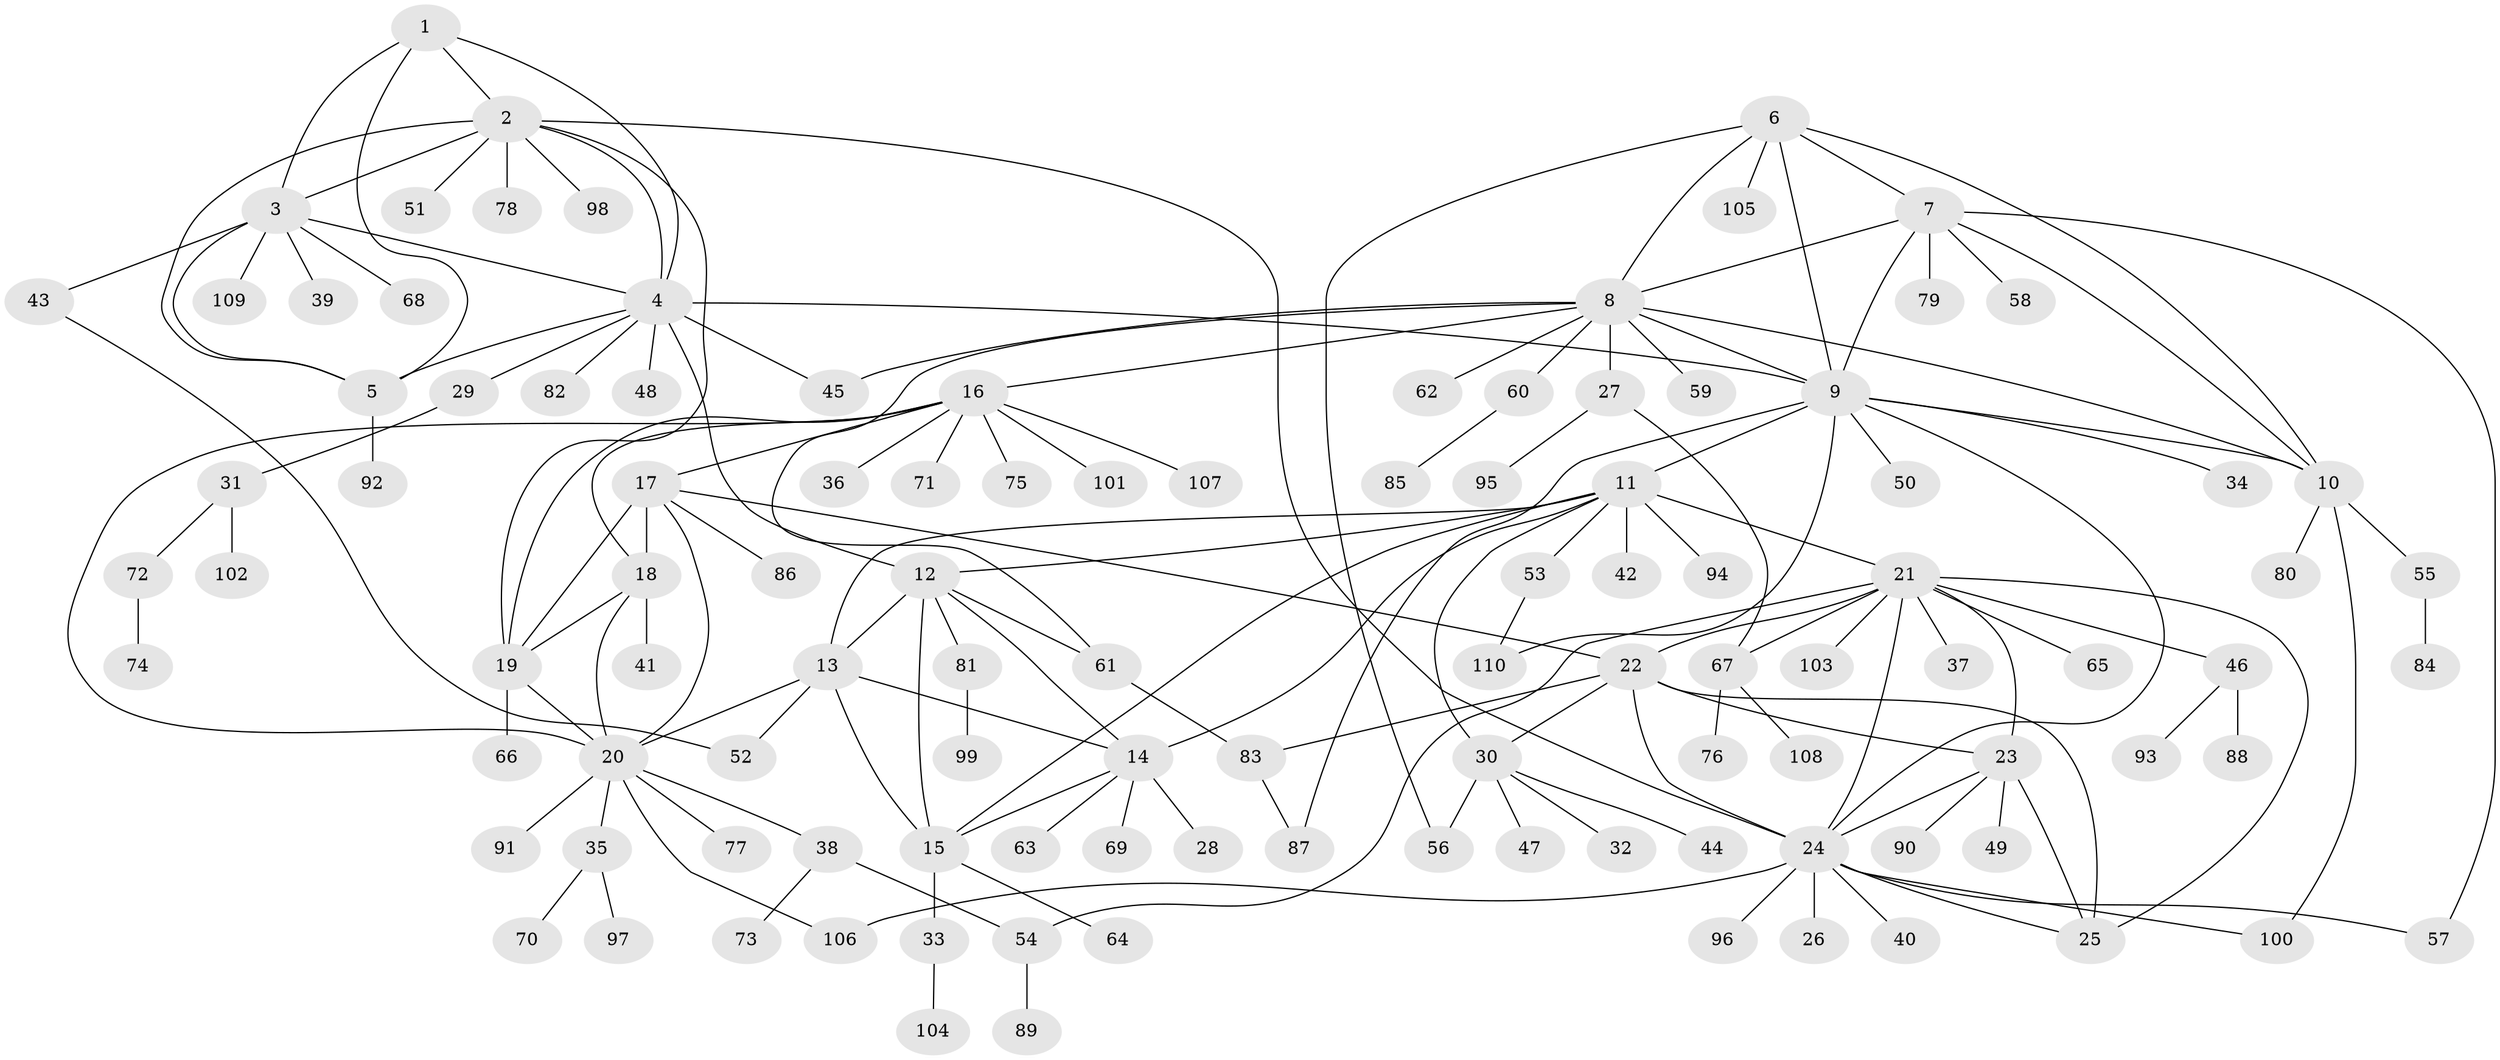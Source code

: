 // coarse degree distribution, {4: 0.03896103896103896, 9: 0.025974025974025976, 8: 0.025974025974025976, 10: 0.012987012987012988, 5: 0.012987012987012988, 12: 0.012987012987012988, 11: 0.012987012987012988, 19: 0.012987012987012988, 3: 0.06493506493506493, 17: 0.012987012987012988, 1: 0.6363636363636364, 2: 0.12987012987012986}
// Generated by graph-tools (version 1.1) at 2025/19/03/04/25 18:19:34]
// undirected, 110 vertices, 158 edges
graph export_dot {
graph [start="1"]
  node [color=gray90,style=filled];
  1;
  2;
  3;
  4;
  5;
  6;
  7;
  8;
  9;
  10;
  11;
  12;
  13;
  14;
  15;
  16;
  17;
  18;
  19;
  20;
  21;
  22;
  23;
  24;
  25;
  26;
  27;
  28;
  29;
  30;
  31;
  32;
  33;
  34;
  35;
  36;
  37;
  38;
  39;
  40;
  41;
  42;
  43;
  44;
  45;
  46;
  47;
  48;
  49;
  50;
  51;
  52;
  53;
  54;
  55;
  56;
  57;
  58;
  59;
  60;
  61;
  62;
  63;
  64;
  65;
  66;
  67;
  68;
  69;
  70;
  71;
  72;
  73;
  74;
  75;
  76;
  77;
  78;
  79;
  80;
  81;
  82;
  83;
  84;
  85;
  86;
  87;
  88;
  89;
  90;
  91;
  92;
  93;
  94;
  95;
  96;
  97;
  98;
  99;
  100;
  101;
  102;
  103;
  104;
  105;
  106;
  107;
  108;
  109;
  110;
  1 -- 2;
  1 -- 3;
  1 -- 4;
  1 -- 5;
  2 -- 3;
  2 -- 4;
  2 -- 5;
  2 -- 19;
  2 -- 24;
  2 -- 51;
  2 -- 78;
  2 -- 98;
  3 -- 4;
  3 -- 5;
  3 -- 39;
  3 -- 43;
  3 -- 68;
  3 -- 109;
  4 -- 5;
  4 -- 9;
  4 -- 12;
  4 -- 29;
  4 -- 45;
  4 -- 48;
  4 -- 82;
  5 -- 92;
  6 -- 7;
  6 -- 8;
  6 -- 9;
  6 -- 10;
  6 -- 56;
  6 -- 105;
  7 -- 8;
  7 -- 9;
  7 -- 10;
  7 -- 57;
  7 -- 58;
  7 -- 79;
  8 -- 9;
  8 -- 10;
  8 -- 16;
  8 -- 27;
  8 -- 45;
  8 -- 59;
  8 -- 60;
  8 -- 61;
  8 -- 62;
  9 -- 10;
  9 -- 11;
  9 -- 24;
  9 -- 34;
  9 -- 50;
  9 -- 87;
  9 -- 110;
  10 -- 55;
  10 -- 80;
  10 -- 100;
  11 -- 12;
  11 -- 13;
  11 -- 14;
  11 -- 15;
  11 -- 21;
  11 -- 30;
  11 -- 42;
  11 -- 53;
  11 -- 94;
  12 -- 13;
  12 -- 14;
  12 -- 15;
  12 -- 61;
  12 -- 81;
  13 -- 14;
  13 -- 15;
  13 -- 20;
  13 -- 52;
  14 -- 15;
  14 -- 28;
  14 -- 63;
  14 -- 69;
  15 -- 33;
  15 -- 64;
  16 -- 17;
  16 -- 18;
  16 -- 19;
  16 -- 20;
  16 -- 36;
  16 -- 71;
  16 -- 75;
  16 -- 101;
  16 -- 107;
  17 -- 18;
  17 -- 19;
  17 -- 20;
  17 -- 22;
  17 -- 86;
  18 -- 19;
  18 -- 20;
  18 -- 41;
  19 -- 20;
  19 -- 66;
  20 -- 35;
  20 -- 38;
  20 -- 77;
  20 -- 91;
  20 -- 106;
  21 -- 22;
  21 -- 23;
  21 -- 24;
  21 -- 25;
  21 -- 37;
  21 -- 46;
  21 -- 54;
  21 -- 65;
  21 -- 67;
  21 -- 103;
  22 -- 23;
  22 -- 24;
  22 -- 25;
  22 -- 30;
  22 -- 83;
  23 -- 24;
  23 -- 25;
  23 -- 49;
  23 -- 90;
  24 -- 25;
  24 -- 26;
  24 -- 40;
  24 -- 57;
  24 -- 96;
  24 -- 100;
  24 -- 106;
  27 -- 67;
  27 -- 95;
  29 -- 31;
  30 -- 32;
  30 -- 44;
  30 -- 47;
  30 -- 56;
  31 -- 72;
  31 -- 102;
  33 -- 104;
  35 -- 70;
  35 -- 97;
  38 -- 54;
  38 -- 73;
  43 -- 52;
  46 -- 88;
  46 -- 93;
  53 -- 110;
  54 -- 89;
  55 -- 84;
  60 -- 85;
  61 -- 83;
  67 -- 76;
  67 -- 108;
  72 -- 74;
  81 -- 99;
  83 -- 87;
}
